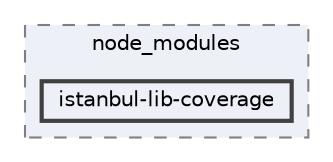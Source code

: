 digraph "pkiclassroomrescheduler/src/main/frontend/node_modules/istanbul-lib-coverage"
{
 // LATEX_PDF_SIZE
  bgcolor="transparent";
  edge [fontname=Helvetica,fontsize=10,labelfontname=Helvetica,labelfontsize=10];
  node [fontname=Helvetica,fontsize=10,shape=box,height=0.2,width=0.4];
  compound=true
  subgraph clusterdir_72953eda66ccb3a2722c28e1c3e6c23b {
    graph [ bgcolor="#edf0f7", pencolor="grey50", label="node_modules", fontname=Helvetica,fontsize=10 style="filled,dashed", URL="dir_72953eda66ccb3a2722c28e1c3e6c23b.html",tooltip=""]
  dir_dd644bb34279a16bf99548e28a4fb708 [label="istanbul-lib-coverage", fillcolor="#edf0f7", color="grey25", style="filled,bold", URL="dir_dd644bb34279a16bf99548e28a4fb708.html",tooltip=""];
  }
}
